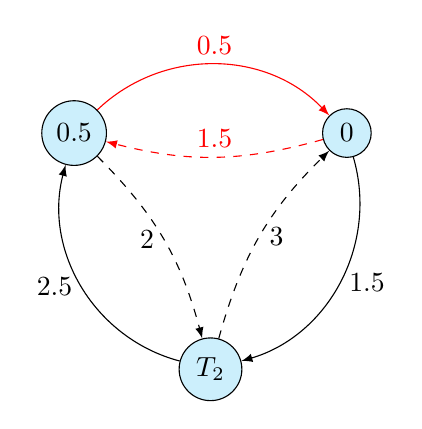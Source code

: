 \begin{tikzpicture}
\def \radius {2cm}

\node[draw, circle, fill=cyan!20] at ({30}:\radius) (n1) {0};
\node[draw, circle, fill=cyan!20] at ({150}:\radius) (n2) {0.5};
\node[draw, circle, fill=cyan!20] at ({270}:\radius) (n3) {$T_2$};

\path[->, >=latex, color=red] (n2) edge [bend left=45] node[above]{0.5} (n1);
\path[->, >=latex] (n3) edge [bend left=45] node[left]{2.5} (n2);
\path[->, >=latex] (n1) edge [bend left=45] node[right]{1.5} (n3);

\path[dashed, ->, >=latex, color=red] (n1) edge [bend left=15] node[above]{1.5} (n2);
\path[dashed, ->, >=latex] (n2) edge [bend left=15] node[left]{2} (n3);
\path[dashed, ->, >=latex] (n3) edge [bend left=15] node[right]{3} (n1);

\end{tikzpicture}
